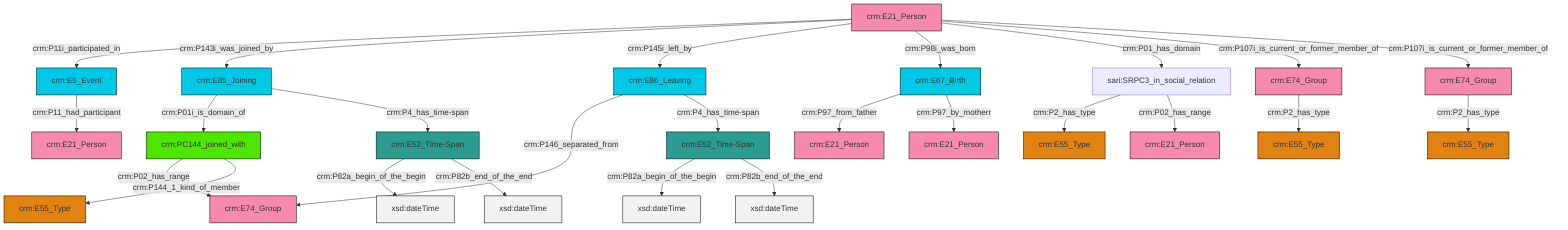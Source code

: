 graph TD
classDef Literal fill:#f2f2f2,stroke:#000000;
classDef CRM_Entity fill:#FFFFFF,stroke:#000000;
classDef Temporal_Entity fill:#00C9E6, stroke:#000000;
classDef Type fill:#E18312, stroke:#000000;
classDef Time-Span fill:#2C9C91, stroke:#000000;
classDef Appellation fill:#FFEB7F, stroke:#000000;
classDef Place fill:#008836, stroke:#000000;
classDef Persistent_Item fill:#B266B2, stroke:#000000;
classDef Conceptual_Object fill:#FFD700, stroke:#000000;
classDef Physical_Thing fill:#D2B48C, stroke:#000000;
classDef Actor fill:#f58aad, stroke:#000000;
classDef PC_Classes fill:#4ce600, stroke:#000000;
classDef Multi fill:#cccccc,stroke:#000000;

0["crm:E86_Leaving"]:::Temporal_Entity -->|crm:P146_separated_from| 1["crm:E74_Group"]:::Actor
7["crm:E21_Person"]:::Actor -->|crm:P11i_participated_in| 8["crm:E5_Event"]:::Temporal_Entity
15["crm:E52_Time-Span"]:::Time-Span -->|crm:P82a_begin_of_the_begin| 16[xsd:dateTime]:::Literal
19["crm:E67_Birth"]:::Temporal_Entity -->|crm:P97_from_father| 20["crm:E21_Person"]:::Actor
7["crm:E21_Person"]:::Actor -->|crm:P143i_was_joined_by| 23["crm:E85_Joining"]:::Temporal_Entity
17["crm:E74_Group"]:::Actor -->|crm:P2_has_type| 2["crm:E55_Type"]:::Type
19["crm:E67_Birth"]:::Temporal_Entity -->|crm:P97_by_motherr| 9["crm:E21_Person"]:::Actor
15["crm:E52_Time-Span"]:::Time-Span -->|crm:P82b_end_of_the_end| 27[xsd:dateTime]:::Literal
30["crm:E52_Time-Span"]:::Time-Span -->|crm:P82a_begin_of_the_begin| 31[xsd:dateTime]:::Literal
7["crm:E21_Person"]:::Actor -->|crm:P145i_left_by| 0["crm:E86_Leaving"]:::Temporal_Entity
23["crm:E85_Joining"]:::Temporal_Entity -->|crm:P01i_is_domain_of| 21["crm:PC144_joined_with"]:::PC_Classes
21["crm:PC144_joined_with"]:::PC_Classes -->|crm:P02_has_range| 1["crm:E74_Group"]:::Actor
35["sari:SRPC3_in_social_relation"]:::Default -->|crm:P2_has_type| 11["crm:E55_Type"]:::Type
7["crm:E21_Person"]:::Actor -->|crm:P98i_was_born| 19["crm:E67_Birth"]:::Temporal_Entity
21["crm:PC144_joined_with"]:::PC_Classes -->|crm:P144_1_kind_of_member| 13["crm:E55_Type"]:::Type
30["crm:E52_Time-Span"]:::Time-Span -->|crm:P82b_end_of_the_end| 37[xsd:dateTime]:::Literal
23["crm:E85_Joining"]:::Temporal_Entity -->|crm:P4_has_time-span| 15["crm:E52_Time-Span"]:::Time-Span
0["crm:E86_Leaving"]:::Temporal_Entity -->|crm:P4_has_time-span| 30["crm:E52_Time-Span"]:::Time-Span
7["crm:E21_Person"]:::Actor -->|crm:P01_has_domain| 35["sari:SRPC3_in_social_relation"]:::Default
35["sari:SRPC3_in_social_relation"]:::Default -->|crm:P02_has_range| 38["crm:E21_Person"]:::Actor
7["crm:E21_Person"]:::Actor -->|crm:P107i_is_current_or_former_member_of| 17["crm:E74_Group"]:::Actor
8["crm:E5_Event"]:::Temporal_Entity -->|crm:P11_had_participant| 25["crm:E21_Person"]:::Actor
7["crm:E21_Person"]:::Actor -->|crm:P107i_is_current_or_former_member_of| 43["crm:E74_Group"]:::Actor
43["crm:E74_Group"]:::Actor -->|crm:P2_has_type| 5["crm:E55_Type"]:::Type
